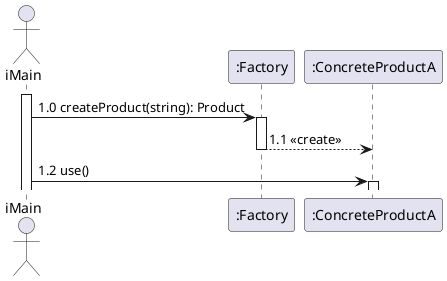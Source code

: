 @startuml mainframe
actor iMain
participant ":Factory" as Factory
participant ":ConcreteProductA" as ConcreteProductA

activate iMain
iMain -> Factory: 1.0 createProduct(string): Product
activate Factory

Factory --> ConcreteProductA: 1.1 <<create>>
deactivate Factory

iMain -> ConcreteProductA: 1.2 use()
activate ConcreteProductA
@enduml